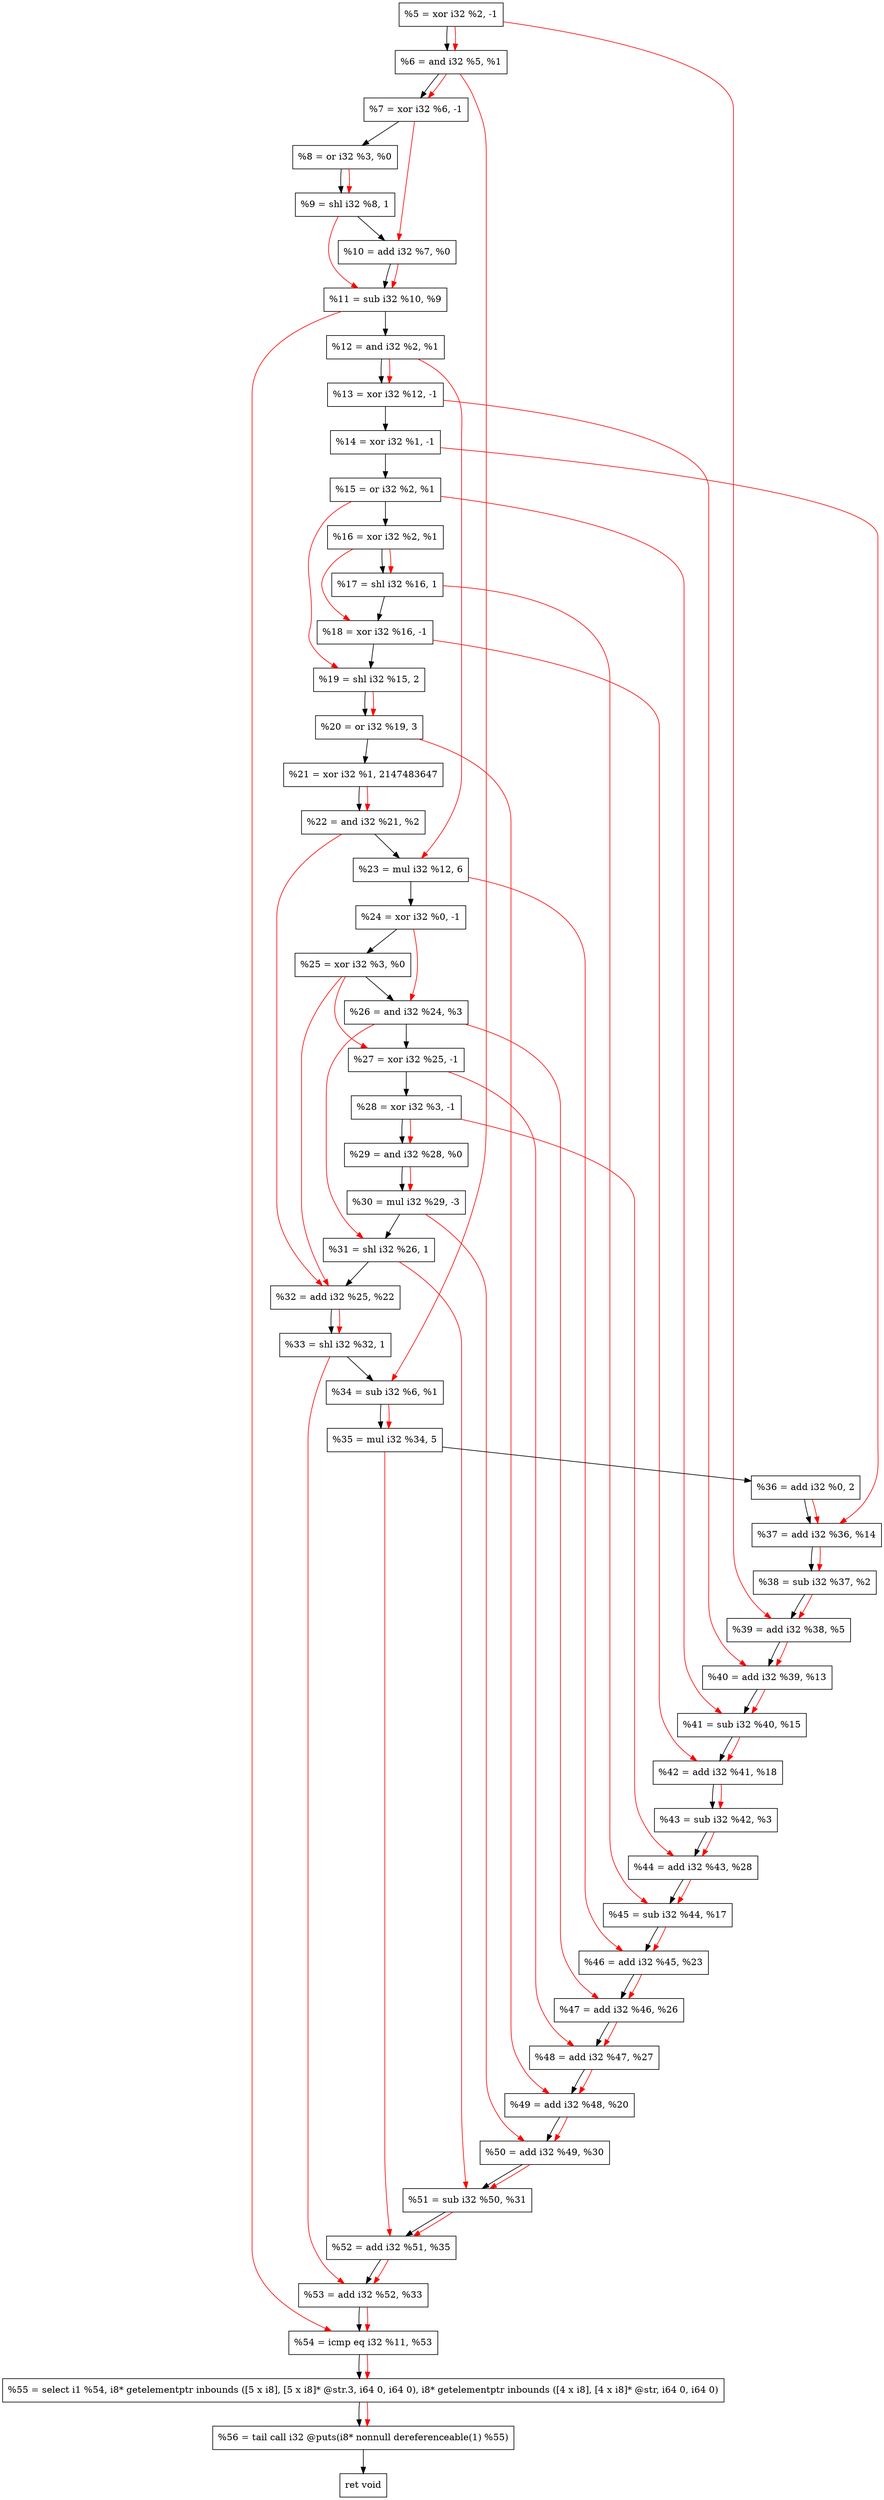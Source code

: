 digraph "DFG for'crackme' function" {
	Node0xcbdda0[shape=record, label="  %5 = xor i32 %2, -1"];
	Node0xcbde10[shape=record, label="  %6 = and i32 %5, %1"];
	Node0xcbde80[shape=record, label="  %7 = xor i32 %6, -1"];
	Node0xcbdef0[shape=record, label="  %8 = or i32 %3, %0"];
	Node0xcbdf90[shape=record, label="  %9 = shl i32 %8, 1"];
	Node0xcbe000[shape=record, label="  %10 = add i32 %7, %0"];
	Node0xcbe070[shape=record, label="  %11 = sub i32 %10, %9"];
	Node0xcbe0e0[shape=record, label="  %12 = and i32 %2, %1"];
	Node0xcbe150[shape=record, label="  %13 = xor i32 %12, -1"];
	Node0xcbe1c0[shape=record, label="  %14 = xor i32 %1, -1"];
	Node0xcbe230[shape=record, label="  %15 = or i32 %2, %1"];
	Node0xcbe2a0[shape=record, label="  %16 = xor i32 %2, %1"];
	Node0xcbe310[shape=record, label="  %17 = shl i32 %16, 1"];
	Node0xcbe380[shape=record, label="  %18 = xor i32 %16, -1"];
	Node0xcbe420[shape=record, label="  %19 = shl i32 %15, 2"];
	Node0xcbe4c0[shape=record, label="  %20 = or i32 %19, 3"];
	Node0xcbe560[shape=record, label="  %21 = xor i32 %1, 2147483647"];
	Node0xcbe5d0[shape=record, label="  %22 = and i32 %21, %2"];
	Node0xcbe670[shape=record, label="  %23 = mul i32 %12, 6"];
	Node0xcbe6e0[shape=record, label="  %24 = xor i32 %0, -1"];
	Node0xcbe750[shape=record, label="  %25 = xor i32 %3, %0"];
	Node0xcbe7c0[shape=record, label="  %26 = and i32 %24, %3"];
	Node0xcbe830[shape=record, label="  %27 = xor i32 %25, -1"];
	Node0xcbe8a0[shape=record, label="  %28 = xor i32 %3, -1"];
	Node0xcbe910[shape=record, label="  %29 = and i32 %28, %0"];
	Node0xcbe9b0[shape=record, label="  %30 = mul i32 %29, -3"];
	Node0xcbea20[shape=record, label="  %31 = shl i32 %26, 1"];
	Node0xcbea90[shape=record, label="  %32 = add i32 %25, %22"];
	Node0xcbed10[shape=record, label="  %33 = shl i32 %32, 1"];
	Node0xcbed80[shape=record, label="  %34 = sub i32 %6, %1"];
	Node0xcbee20[shape=record, label="  %35 = mul i32 %34, 5"];
	Node0xcbee90[shape=record, label="  %36 = add i32 %0, 2"];
	Node0xcbef00[shape=record, label="  %37 = add i32 %36, %14"];
	Node0xcbef70[shape=record, label="  %38 = sub i32 %37, %2"];
	Node0xcbefe0[shape=record, label="  %39 = add i32 %38, %5"];
	Node0xcbf050[shape=record, label="  %40 = add i32 %39, %13"];
	Node0xcbf0c0[shape=record, label="  %41 = sub i32 %40, %15"];
	Node0xcbf130[shape=record, label="  %42 = add i32 %41, %18"];
	Node0xcbf1a0[shape=record, label="  %43 = sub i32 %42, %3"];
	Node0xcbf210[shape=record, label="  %44 = add i32 %43, %28"];
	Node0xcbf280[shape=record, label="  %45 = sub i32 %44, %17"];
	Node0xcbf2f0[shape=record, label="  %46 = add i32 %45, %23"];
	Node0xcbf360[shape=record, label="  %47 = add i32 %46, %26"];
	Node0xcbf3d0[shape=record, label="  %48 = add i32 %47, %27"];
	Node0xcbf440[shape=record, label="  %49 = add i32 %48, %20"];
	Node0xcbf4b0[shape=record, label="  %50 = add i32 %49, %30"];
	Node0xcbf520[shape=record, label="  %51 = sub i32 %50, %31"];
	Node0xcbf590[shape=record, label="  %52 = add i32 %51, %35"];
	Node0xcbf600[shape=record, label="  %53 = add i32 %52, %33"];
	Node0xcbf670[shape=record, label="  %54 = icmp eq i32 %11, %53"];
	Node0xc5e268[shape=record, label="  %55 = select i1 %54, i8* getelementptr inbounds ([5 x i8], [5 x i8]* @str.3, i64 0, i64 0), i8* getelementptr inbounds ([4 x i8], [4 x i8]* @str, i64 0, i64 0)"];
	Node0xcbfb10[shape=record, label="  %56 = tail call i32 @puts(i8* nonnull dereferenceable(1) %55)"];
	Node0xcbfb60[shape=record, label="  ret void"];
	Node0xcbdda0 -> Node0xcbde10;
	Node0xcbde10 -> Node0xcbde80;
	Node0xcbde80 -> Node0xcbdef0;
	Node0xcbdef0 -> Node0xcbdf90;
	Node0xcbdf90 -> Node0xcbe000;
	Node0xcbe000 -> Node0xcbe070;
	Node0xcbe070 -> Node0xcbe0e0;
	Node0xcbe0e0 -> Node0xcbe150;
	Node0xcbe150 -> Node0xcbe1c0;
	Node0xcbe1c0 -> Node0xcbe230;
	Node0xcbe230 -> Node0xcbe2a0;
	Node0xcbe2a0 -> Node0xcbe310;
	Node0xcbe310 -> Node0xcbe380;
	Node0xcbe380 -> Node0xcbe420;
	Node0xcbe420 -> Node0xcbe4c0;
	Node0xcbe4c0 -> Node0xcbe560;
	Node0xcbe560 -> Node0xcbe5d0;
	Node0xcbe5d0 -> Node0xcbe670;
	Node0xcbe670 -> Node0xcbe6e0;
	Node0xcbe6e0 -> Node0xcbe750;
	Node0xcbe750 -> Node0xcbe7c0;
	Node0xcbe7c0 -> Node0xcbe830;
	Node0xcbe830 -> Node0xcbe8a0;
	Node0xcbe8a0 -> Node0xcbe910;
	Node0xcbe910 -> Node0xcbe9b0;
	Node0xcbe9b0 -> Node0xcbea20;
	Node0xcbea20 -> Node0xcbea90;
	Node0xcbea90 -> Node0xcbed10;
	Node0xcbed10 -> Node0xcbed80;
	Node0xcbed80 -> Node0xcbee20;
	Node0xcbee20 -> Node0xcbee90;
	Node0xcbee90 -> Node0xcbef00;
	Node0xcbef00 -> Node0xcbef70;
	Node0xcbef70 -> Node0xcbefe0;
	Node0xcbefe0 -> Node0xcbf050;
	Node0xcbf050 -> Node0xcbf0c0;
	Node0xcbf0c0 -> Node0xcbf130;
	Node0xcbf130 -> Node0xcbf1a0;
	Node0xcbf1a0 -> Node0xcbf210;
	Node0xcbf210 -> Node0xcbf280;
	Node0xcbf280 -> Node0xcbf2f0;
	Node0xcbf2f0 -> Node0xcbf360;
	Node0xcbf360 -> Node0xcbf3d0;
	Node0xcbf3d0 -> Node0xcbf440;
	Node0xcbf440 -> Node0xcbf4b0;
	Node0xcbf4b0 -> Node0xcbf520;
	Node0xcbf520 -> Node0xcbf590;
	Node0xcbf590 -> Node0xcbf600;
	Node0xcbf600 -> Node0xcbf670;
	Node0xcbf670 -> Node0xc5e268;
	Node0xc5e268 -> Node0xcbfb10;
	Node0xcbfb10 -> Node0xcbfb60;
edge [color=red]
	Node0xcbdda0 -> Node0xcbde10;
	Node0xcbde10 -> Node0xcbde80;
	Node0xcbdef0 -> Node0xcbdf90;
	Node0xcbde80 -> Node0xcbe000;
	Node0xcbe000 -> Node0xcbe070;
	Node0xcbdf90 -> Node0xcbe070;
	Node0xcbe0e0 -> Node0xcbe150;
	Node0xcbe2a0 -> Node0xcbe310;
	Node0xcbe2a0 -> Node0xcbe380;
	Node0xcbe230 -> Node0xcbe420;
	Node0xcbe420 -> Node0xcbe4c0;
	Node0xcbe560 -> Node0xcbe5d0;
	Node0xcbe0e0 -> Node0xcbe670;
	Node0xcbe6e0 -> Node0xcbe7c0;
	Node0xcbe750 -> Node0xcbe830;
	Node0xcbe8a0 -> Node0xcbe910;
	Node0xcbe910 -> Node0xcbe9b0;
	Node0xcbe7c0 -> Node0xcbea20;
	Node0xcbe750 -> Node0xcbea90;
	Node0xcbe5d0 -> Node0xcbea90;
	Node0xcbea90 -> Node0xcbed10;
	Node0xcbde10 -> Node0xcbed80;
	Node0xcbed80 -> Node0xcbee20;
	Node0xcbee90 -> Node0xcbef00;
	Node0xcbe1c0 -> Node0xcbef00;
	Node0xcbef00 -> Node0xcbef70;
	Node0xcbef70 -> Node0xcbefe0;
	Node0xcbdda0 -> Node0xcbefe0;
	Node0xcbefe0 -> Node0xcbf050;
	Node0xcbe150 -> Node0xcbf050;
	Node0xcbf050 -> Node0xcbf0c0;
	Node0xcbe230 -> Node0xcbf0c0;
	Node0xcbf0c0 -> Node0xcbf130;
	Node0xcbe380 -> Node0xcbf130;
	Node0xcbf130 -> Node0xcbf1a0;
	Node0xcbf1a0 -> Node0xcbf210;
	Node0xcbe8a0 -> Node0xcbf210;
	Node0xcbf210 -> Node0xcbf280;
	Node0xcbe310 -> Node0xcbf280;
	Node0xcbf280 -> Node0xcbf2f0;
	Node0xcbe670 -> Node0xcbf2f0;
	Node0xcbf2f0 -> Node0xcbf360;
	Node0xcbe7c0 -> Node0xcbf360;
	Node0xcbf360 -> Node0xcbf3d0;
	Node0xcbe830 -> Node0xcbf3d0;
	Node0xcbf3d0 -> Node0xcbf440;
	Node0xcbe4c0 -> Node0xcbf440;
	Node0xcbf440 -> Node0xcbf4b0;
	Node0xcbe9b0 -> Node0xcbf4b0;
	Node0xcbf4b0 -> Node0xcbf520;
	Node0xcbea20 -> Node0xcbf520;
	Node0xcbf520 -> Node0xcbf590;
	Node0xcbee20 -> Node0xcbf590;
	Node0xcbf590 -> Node0xcbf600;
	Node0xcbed10 -> Node0xcbf600;
	Node0xcbe070 -> Node0xcbf670;
	Node0xcbf600 -> Node0xcbf670;
	Node0xcbf670 -> Node0xc5e268;
	Node0xc5e268 -> Node0xcbfb10;
}

